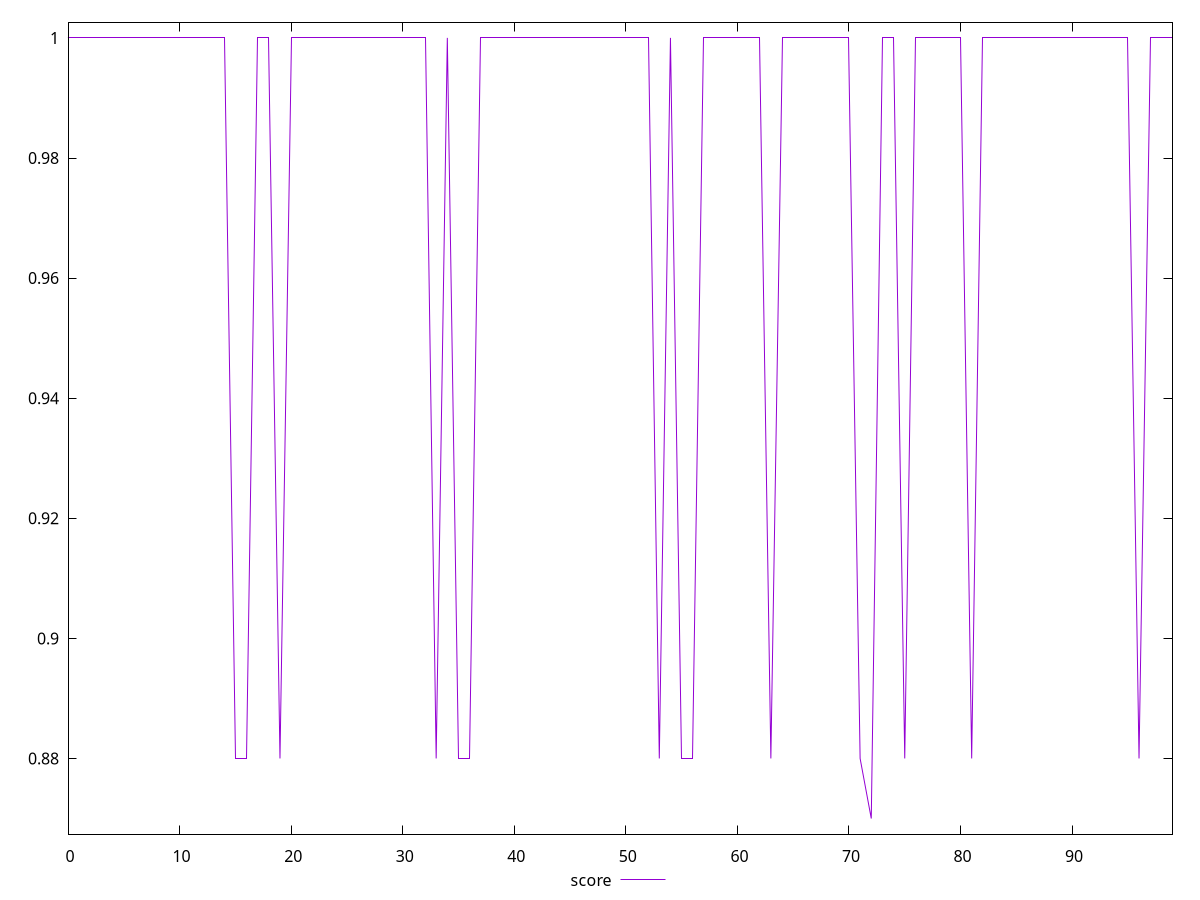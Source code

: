 reset

$score <<EOF
0 1
1 1
2 1
3 1
4 1
5 1
6 1
7 1
8 1
9 1
10 1
11 1
12 1
13 1
14 1
15 0.88
16 0.88
17 1
18 1
19 0.88
20 1
21 1
22 1
23 1
24 1
25 1
26 1
27 1
28 1
29 1
30 1
31 1
32 1
33 0.88
34 1
35 0.88
36 0.88
37 1
38 1
39 1
40 1
41 1
42 1
43 1
44 1
45 1
46 1
47 1
48 1
49 1
50 1
51 1
52 1
53 0.88
54 1
55 0.88
56 0.88
57 1
58 1
59 1
60 1
61 1
62 1
63 0.88
64 1
65 1
66 1
67 1
68 1
69 1
70 1
71 0.88
72 0.87
73 1
74 1
75 0.88
76 1
77 1
78 1
79 1
80 1
81 0.88
82 1
83 1
84 1
85 1
86 1
87 1
88 1
89 1
90 1
91 1
92 1
93 1
94 1
95 1
96 0.88
97 1
98 1
99 1
EOF

set key outside below
set xrange [0:99]
set yrange [0.8674:1.0026]
set trange [0.8674:1.0026]
set terminal svg size 640, 500 enhanced background rgb 'white'
set output "report_00018_2021-02-10T15-25-16.877Z/unminified-javascript/samples/pages+cached+noadtech/score/values.svg"

plot $score title "score" with line

reset
